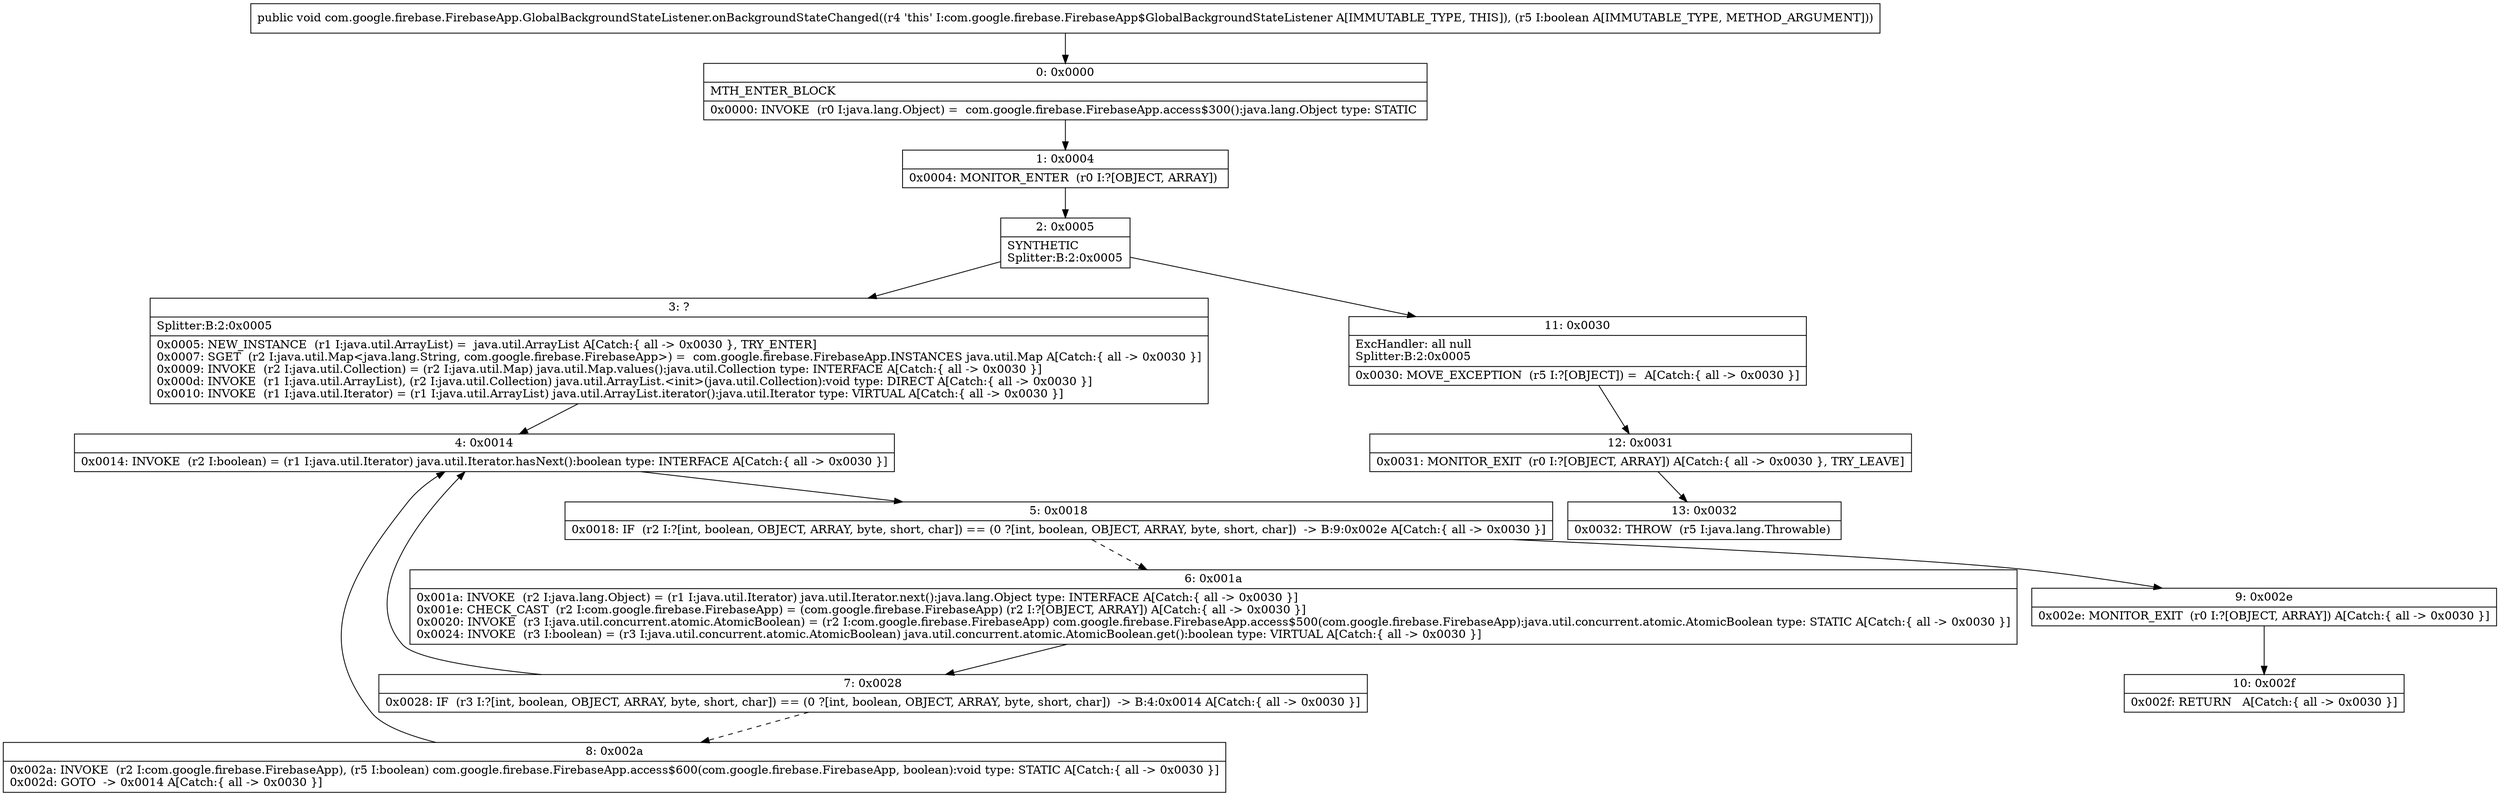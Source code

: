 digraph "CFG forcom.google.firebase.FirebaseApp.GlobalBackgroundStateListener.onBackgroundStateChanged(Z)V" {
Node_0 [shape=record,label="{0\:\ 0x0000|MTH_ENTER_BLOCK\l|0x0000: INVOKE  (r0 I:java.lang.Object) =  com.google.firebase.FirebaseApp.access$300():java.lang.Object type: STATIC \l}"];
Node_1 [shape=record,label="{1\:\ 0x0004|0x0004: MONITOR_ENTER  (r0 I:?[OBJECT, ARRAY]) \l}"];
Node_2 [shape=record,label="{2\:\ 0x0005|SYNTHETIC\lSplitter:B:2:0x0005\l}"];
Node_3 [shape=record,label="{3\:\ ?|Splitter:B:2:0x0005\l|0x0005: NEW_INSTANCE  (r1 I:java.util.ArrayList) =  java.util.ArrayList A[Catch:\{ all \-\> 0x0030 \}, TRY_ENTER]\l0x0007: SGET  (r2 I:java.util.Map\<java.lang.String, com.google.firebase.FirebaseApp\>) =  com.google.firebase.FirebaseApp.INSTANCES java.util.Map A[Catch:\{ all \-\> 0x0030 \}]\l0x0009: INVOKE  (r2 I:java.util.Collection) = (r2 I:java.util.Map) java.util.Map.values():java.util.Collection type: INTERFACE A[Catch:\{ all \-\> 0x0030 \}]\l0x000d: INVOKE  (r1 I:java.util.ArrayList), (r2 I:java.util.Collection) java.util.ArrayList.\<init\>(java.util.Collection):void type: DIRECT A[Catch:\{ all \-\> 0x0030 \}]\l0x0010: INVOKE  (r1 I:java.util.Iterator) = (r1 I:java.util.ArrayList) java.util.ArrayList.iterator():java.util.Iterator type: VIRTUAL A[Catch:\{ all \-\> 0x0030 \}]\l}"];
Node_4 [shape=record,label="{4\:\ 0x0014|0x0014: INVOKE  (r2 I:boolean) = (r1 I:java.util.Iterator) java.util.Iterator.hasNext():boolean type: INTERFACE A[Catch:\{ all \-\> 0x0030 \}]\l}"];
Node_5 [shape=record,label="{5\:\ 0x0018|0x0018: IF  (r2 I:?[int, boolean, OBJECT, ARRAY, byte, short, char]) == (0 ?[int, boolean, OBJECT, ARRAY, byte, short, char])  \-\> B:9:0x002e A[Catch:\{ all \-\> 0x0030 \}]\l}"];
Node_6 [shape=record,label="{6\:\ 0x001a|0x001a: INVOKE  (r2 I:java.lang.Object) = (r1 I:java.util.Iterator) java.util.Iterator.next():java.lang.Object type: INTERFACE A[Catch:\{ all \-\> 0x0030 \}]\l0x001e: CHECK_CAST  (r2 I:com.google.firebase.FirebaseApp) = (com.google.firebase.FirebaseApp) (r2 I:?[OBJECT, ARRAY]) A[Catch:\{ all \-\> 0x0030 \}]\l0x0020: INVOKE  (r3 I:java.util.concurrent.atomic.AtomicBoolean) = (r2 I:com.google.firebase.FirebaseApp) com.google.firebase.FirebaseApp.access$500(com.google.firebase.FirebaseApp):java.util.concurrent.atomic.AtomicBoolean type: STATIC A[Catch:\{ all \-\> 0x0030 \}]\l0x0024: INVOKE  (r3 I:boolean) = (r3 I:java.util.concurrent.atomic.AtomicBoolean) java.util.concurrent.atomic.AtomicBoolean.get():boolean type: VIRTUAL A[Catch:\{ all \-\> 0x0030 \}]\l}"];
Node_7 [shape=record,label="{7\:\ 0x0028|0x0028: IF  (r3 I:?[int, boolean, OBJECT, ARRAY, byte, short, char]) == (0 ?[int, boolean, OBJECT, ARRAY, byte, short, char])  \-\> B:4:0x0014 A[Catch:\{ all \-\> 0x0030 \}]\l}"];
Node_8 [shape=record,label="{8\:\ 0x002a|0x002a: INVOKE  (r2 I:com.google.firebase.FirebaseApp), (r5 I:boolean) com.google.firebase.FirebaseApp.access$600(com.google.firebase.FirebaseApp, boolean):void type: STATIC A[Catch:\{ all \-\> 0x0030 \}]\l0x002d: GOTO  \-\> 0x0014 A[Catch:\{ all \-\> 0x0030 \}]\l}"];
Node_9 [shape=record,label="{9\:\ 0x002e|0x002e: MONITOR_EXIT  (r0 I:?[OBJECT, ARRAY]) A[Catch:\{ all \-\> 0x0030 \}]\l}"];
Node_10 [shape=record,label="{10\:\ 0x002f|0x002f: RETURN   A[Catch:\{ all \-\> 0x0030 \}]\l}"];
Node_11 [shape=record,label="{11\:\ 0x0030|ExcHandler: all null\lSplitter:B:2:0x0005\l|0x0030: MOVE_EXCEPTION  (r5 I:?[OBJECT]) =  A[Catch:\{ all \-\> 0x0030 \}]\l}"];
Node_12 [shape=record,label="{12\:\ 0x0031|0x0031: MONITOR_EXIT  (r0 I:?[OBJECT, ARRAY]) A[Catch:\{ all \-\> 0x0030 \}, TRY_LEAVE]\l}"];
Node_13 [shape=record,label="{13\:\ 0x0032|0x0032: THROW  (r5 I:java.lang.Throwable) \l}"];
MethodNode[shape=record,label="{public void com.google.firebase.FirebaseApp.GlobalBackgroundStateListener.onBackgroundStateChanged((r4 'this' I:com.google.firebase.FirebaseApp$GlobalBackgroundStateListener A[IMMUTABLE_TYPE, THIS]), (r5 I:boolean A[IMMUTABLE_TYPE, METHOD_ARGUMENT])) }"];
MethodNode -> Node_0;
Node_0 -> Node_1;
Node_1 -> Node_2;
Node_2 -> Node_3;
Node_2 -> Node_11;
Node_3 -> Node_4;
Node_4 -> Node_5;
Node_5 -> Node_6[style=dashed];
Node_5 -> Node_9;
Node_6 -> Node_7;
Node_7 -> Node_4;
Node_7 -> Node_8[style=dashed];
Node_8 -> Node_4;
Node_9 -> Node_10;
Node_11 -> Node_12;
Node_12 -> Node_13;
}

